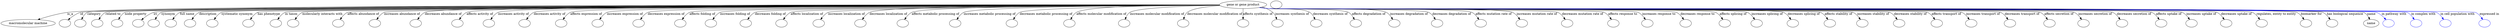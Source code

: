 digraph {
	graph [bb="0,0,9425.3,122"];
	node [label="\N"];
	"gene or gene product"	 [height=0.5,
		label="gene or gene product",
		pos="4729.7,104",
		width=2.3474];
	"macromolecular machine"	 [height=0.5,
		pos="99.725,18",
		width=2.7701];
	"gene or gene product" -> "macromolecular machine"	 [label=is_a,
		lp="280,61",
		pos="e,142.59,34.362 4644.9,103.64 4038.4,101.06 380.57,84.793 268.17,68 228.53,62.077 185.2,49.06 152.41,37.793"];
	id	 [color=black,
		height=0.5,
		label="",
		pos="244.72,18",
		width=0.75];
	"gene or gene product" -> id	 [color=black,
		label=id,
		lp="331.17,61",
		pos="e,261.5,32.366 4645,103.94 4042.8,103.47 432.52,99.323 324.83,68 304.7,62.143 284.69,49.658 269.7,38.63",
		style=solid];
	category	 [color=black,
		height=0.5,
		label="",
		pos="316.72,18",
		width=0.75];
	"gene or gene product" -> category	 [color=black,
		label=category,
		lp="381.82,61",
		pos="e,325.56,35.316 4644.9,103.79 4040.4,102.26 407.73,92.078 357.53,68 346.7,62.806 337.79,53.196 331.08,43.778",
		style=solid];
	"related to"	 [color=black,
		height=0.5,
		label="",
		pos="388.72,18",
		width=0.75];
	"gene or gene product" -> "related to"	 [color=black,
		label="related to",
		lp="452.96,61",
		pos="e,396.5,35.275 4644.8,103.8 4045.4,102.35 475.13,92.682 426.25,68 415.97,62.809 407.77,53.333 401.68,44.015",
		style=solid];
	"node property"	 [color=black,
		height=0.5,
		label="",
		pos="460.72,18",
		width=0.75];
	"gene or gene product" -> "node property"	 [color=black,
		label="node property",
		lp="538.8,61",
		pos="e,468.93,35.292 4644.8,103.78 4051.5,102.2 547.79,91.841 499.58,68 489.13,62.829 480.66,53.356 474.34,44.036",
		style=solid];
	iri	 [color=black,
		height=0.5,
		label="",
		pos="532.72,18",
		width=0.75];
	"gene or gene product" -> iri	 [color=black,
		label=iri,
		lp="617.95,61",
		pos="e,549.12,32.36 4645,103.9 4065.9,103.17 711.5,97.664 611.28,68 591.46,62.132 571.83,49.647 557.16,38.621",
		style=solid];
	synonym	 [color=black,
		height=0.5,
		label="",
		pos="604.72,18",
		width=0.75];
	"gene or gene product" -> synonym	 [color=black,
		label=synonym,
		lp="671.39,61",
		pos="e,613.51,35.312 4645,103.74 4064.1,101.94 692.1,90.475 645.39,68 634.58,62.801 625.69,53.19 619.02,43.773",
		style=solid];
	"full name"	 [color=black,
		height=0.5,
		label="",
		pos="676.72,18",
		width=0.75];
	"gene or gene product" -> "full name"	 [color=black,
		label="full name",
		lp="745.35,61",
		pos="e,685.86,35.323 4645.1,103.72 4070.7,101.8 764.45,89.764 718.47,68 707.51,62.815 698.41,53.206 691.53,43.787",
		style=solid];
	description	 [color=black,
		height=0.5,
		label="",
		pos="748.72,18",
		width=0.75];
	"gene or gene product" -> description	 [color=black,
		label=description,
		lp="825.83,61",
		pos="e,758.8,34.867 4644.9,103.68 4076.4,101.52 840.05,88.293 794.52,68 782.71,62.738 772.6,52.788 764.91,43.141",
		style=solid];
	"systematic synonym"	 [color=black,
		height=0.5,
		label="",
		pos="833.72,18",
		width=0.75];
	"gene or gene product" -> "systematic synonym"	 [color=black,
		label="systematic synonym",
		lp="937.69,61",
		pos="e,843.88,34.869 4645,103.67 4083.8,101.4 924.32,87.771 879.79,68 867.94,62.74 857.78,52.79 850.04,43.143",
		style=solid];
	"has phenotype"	 [color=black,
		height=0.5,
		label="",
		pos="970.72,18",
		width=0.75];
	"gene or gene product" -> "has phenotype"	 [color=black,
		label="has phenotype",
		lp="1057,61",
		pos="e,980.71,34.862 4644.9,103.64 4095.2,101.25 1059.1,87.169 1016.2,68 1004.5,62.731 994.43,52.781 986.79,43.135",
		style=solid];
	"in taxon"	 [color=black,
		height=0.5,
		label="",
		pos="1071.7,18",
		width=0.75];
	"gene or gene product" -> "in taxon"	 [color=black,
		label="in taxon",
		lp="1143.5,61",
		pos="e,1082.6,34.887 4645.1,103.6 4105.1,100.99 1162.1,85.952 1120.2,68 1107.9,62.71 1097.1,52.615 1088.9,42.874",
		style=solid];
	"molecularly interacts with"	 [color=black,
		height=0.5,
		label="",
		pos="1143.7,18",
		width=0.75];
	"gene or gene product" -> "molecularly interacts with"	 [color=black,
		label="molecularly interacts with",
		lp="1260.8,61",
		pos="e,1153.5,35.339 4645,103.61 4110.5,101.09 1228.1,86.632 1187.6,68 1176.2,62.782 1166.6,53.033 1159.3,43.519",
		style=solid];
	"affects abundance of"	 [color=black,
		height=0.5,
		label="",
		pos="1310.7,18",
		width=0.75];
	"gene or gene product" -> "affects abundance of"	 [color=black,
		label="affects abundance of",
		lp="1415.5,61",
		pos="e,1321,34.866 4644.9,103.55 4125.4,100.74 1395.9,85.149 1357.1,68 1345.3,62.736 1335,52.786 1327.2,43.14",
		style=solid];
	"increases abundance of"	 [color=black,
		height=0.5,
		label="",
		pos="1449.7,18",
		width=0.75];
	"gene or gene product" -> "increases abundance of"	 [color=black,
		label="increases abundance of",
		lp="1561.6,61",
		pos="e,1459.9,34.862 4645.1,103.51 4139,100.54 1533,84.466 1495.9,68 1484,62.73 1473.9,52.78 1466.1,43.134",
		style=solid];
	"decreases abundance of"	 [color=black,
		height=0.5,
		label="",
		pos="1602.7,18",
		width=0.75];
	"gene or gene product" -> "decreases abundance of"	 [color=black,
		label="decreases abundance of",
		lp="1714.8,61",
		pos="e,1612.8,34.856 4645,103.93 4156.5,103.44 1718.9,99.41 1648.6,68 1636.8,62.723 1626.7,52.772 1618.9,43.127",
		style=solid];
	"affects activity of"	 [color=black,
		height=0.5,
		label="",
		pos="1757.7,18",
		width=0.75];
	"gene or gene product" -> "affects activity of"	 [color=black,
		label="affects activity of",
		lp="1853.6,61",
		pos="e,1768,34.857 4645.1,103.87 4171.7,103.06 1870.6,97.599 1804,68 1792.1,62.725 1781.9,52.773 1774.2,43.129",
		style=solid];
	"increases activity of"	 [color=black,
		height=0.5,
		label="",
		pos="1878.7,18",
		width=0.75];
	"gene or gene product" -> "increases activity of"	 [color=black,
		label="increases activity of",
		lp="1981.7,61",
		pos="e,1888.9,34.853 4645.2,103.83 4183.9,102.8 1988.4,96.41 1924.8,68 1912.9,62.719 1902.8,52.766 1895,43.123",
		style=solid];
	"decreases activity of"	 [color=black,
		height=0.5,
		label="",
		pos="2013.7,18",
		width=0.75];
	"gene or gene product" -> "decreases activity of"	 [color=black,
		label="decreases activity of",
		lp="2116.9,61",
		pos="e,2023.8,34.847 4644.9,103.78 4196.4,102.49 2119.8,95.083 2059.4,68 2047.7,62.711 2037.6,52.758 2029.9,43.115",
		style=solid];
	"affects expression of"	 [color=black,
		height=0.5,
		label="",
		pos="2150.7,18",
		width=0.75];
	"gene or gene product" -> "affects expression of"	 [color=black,
		label="affects expression of",
		lp="2255.5,61",
		pos="e,2161,34.85 4645,103.71 4211,102.09 2254.3,93.413 2197.1,68 2185.2,62.715 2175,52.762 2167.2,43.119",
		style=solid];
	"increases expression of"	 [color=black,
		height=0.5,
		label="",
		pos="2289.7,18",
		width=0.75];
	"gene or gene product" -> "increases expression of"	 [color=black,
		label="increases expression of",
		lp="2401.6,61",
		pos="e,2299.9,34.844 4645.2,103.64 4226.2,101.73 2389.7,92.029 2335.9,68 2324,62.707 2313.9,52.753 2306.1,43.111",
		style=solid];
	"decreases expression of"	 [color=black,
		height=0.5,
		label="",
		pos="2442.7,18",
		width=0.75];
	"gene or gene product" -> "decreases expression of"	 [color=black,
		label="decreases expression of",
		lp="2554.8,61",
		pos="e,2452.8,34.836 4645,103.55 4242.3,101.31 2538.6,90.505 2488.6,68 2476.8,62.697 2466.7,52.742 2459,43.102",
		style=solid];
	"affects folding of"	 [color=black,
		height=0.5,
		label="",
		pos="2597.7,18",
		width=0.75];
	"gene or gene product" -> "affects folding of"	 [color=black,
		label="affects folding of",
		lp="2691.8,61",
		pos="e,2607.8,34.831 4645.2,103.45 4260.2,100.83 2689.9,88.871 2643.6,68 2631.8,62.69 2621.7,52.734 2614,43.095",
		style=solid];
	"increases folding of"	 [color=black,
		height=0.5,
		label="",
		pos="2716.7,18",
		width=0.75];
	"gene or gene product" -> "increases folding of"	 [color=black,
		label="increases folding of",
		lp="2817.9,61",
		pos="e,2726.8,34.824 4645.1,103.36 4273.8,100.44 2805.8,87.676 2762.3,68 2750.6,62.682 2740.5,52.724 2732.8,43.086",
		style=solid];
	"decreases folding of"	 [color=black,
		height=0.5,
		label="",
		pos="2849.7,18",
		width=0.75];
	"gene or gene product" -> "decreases folding of"	 [color=black,
		label="decreases folding of",
		lp="2952.1,61",
		pos="e,2859.7,34.815 4645.2,103.25 4290,99.985 2935.3,86.351 2895,68 2883.3,62.67 2873.3,52.711 2865.7,43.075",
		style=solid];
	"affects localization of"	 [color=black,
		height=0.5,
		label="",
		pos="2985.7,18",
		width=0.75];
	"gene or gene product" -> "affects localization of"	 [color=black,
		label="affects localization of",
		lp="3091.2,61",
		pos="e,2995.6,34.806 4645.2,103.12 4307,99.471 3067.7,84.978 3030.7,68 3019,62.658 3009.1,52.697 3001.6,43.063",
		style=solid];
	"increases localization of"	 [color=black,
		height=0.5,
		label="",
		pos="3129.7,18",
		width=0.75];
	"gene or gene product" -> "increases localization of"	 [color=black,
		label="increases localization of",
		lp="3242.4,61",
		pos="e,3139.5,34.795 4645.1,102.95 4325.5,98.864 3208.1,83.502 3174.5,68 3162.8,62.644 3153,52.68 3145.5,43.049",
		style=solid];
	"decreases localization of"	 [color=black,
		height=0.5,
		label="",
		pos="3287.7,18",
		width=0.75];
	"gene or gene product" -> "decreases localization of"	 [color=black,
		label="decreases localization of",
		lp="3401.5,61",
		pos="e,3297.7,35.274 4645.2,103.67 4351.8,102.3 3391.7,95.715 3332.1,68 3320.7,62.7 3311,52.939 3303.6,43.438",
		style=solid];
	"affects metabolic processing of"	 [color=black,
		height=0.5,
		label="",
		pos="3448.7,18",
		width=0.75];
	"gene or gene product" -> "affects metabolic processing of"	 [color=black,
		label="affects metabolic processing of",
		lp="3578.9,61",
		pos="e,3458.2,35.244 4644.9,103.42 4373.8,101.31 3543.3,92.843 3491.4,68 3480.4,62.716 3471.1,53.092 3464.1,43.687",
		style=solid];
	"increases metabolic processing of"	 [color=black,
		height=0.5,
		label="",
		pos="3645.7,18",
		width=0.75];
	"gene or gene product" -> "increases metabolic processing of"	 [color=black,
		label="increases metabolic processing of",
		lp="3782,61",
		pos="e,3654.8,35.208 4645,102.96 4404.1,99.756 3729.9,88.957 3687.2,68 3676.3,62.672 3667.3,53.04 3660.5,43.642",
		style=solid];
	"decreases metabolic processing of"	 [color=black,
		height=0.5,
		label="",
		pos="3857.7,18",
		width=0.75];
	"gene or gene product" -> "decreases metabolic processing of"	 [color=black,
		label="decreases metabolic processing of",
		lp="3993.2,61",
		pos="e,3866.1,35.148 4645.4,102.25 4440.3,97.748 3929.7,84.898 3896.9,68 3886.5,62.652 3878,53.149 3871.6,43.854",
		style=solid];
	"affects molecular modification of"	 [color=black,
		height=0.5,
		label="",
		pos="4071.7,18",
		width=0.75];
	"gene or gene product" -> "affects molecular modification of"	 [color=black,
		label="affects molecular modification of",
		lp="4199.7,61",
		pos="e,4078.7,35.524 4645.1,103.24 4485.4,101.22 4151.5,93.904 4105.8,68 4096.3,62.643 4088.9,53.445 4083.5,44.387",
		style=solid];
	"increases molecular modification of"	 [color=black,
		height=0.5,
		label="",
		pos="4280.7,18",
		width=0.75];
	"gene or gene product" -> "increases molecular modification of"	 [color=black,
		label="increases molecular modification of",
		lp="4408.8,61",
		pos="e,4285.8,35.822 4646.3,101.05 4531.6,96.365 4336.1,85.87 4308.5,68 4300.2,62.611 4294.1,53.816 4289.8,45.094",
		style=solid];
	"decreases molecular modification of"	 [color=black,
		height=0.5,
		label="",
		pos="4503.7,18",
		width=0.75];
	"gene or gene product" -> "decreases molecular modification of"	 [color=black,
		label="decreases molecular modification of",
		lp="4625,61",
		pos="e,4506.3,36.346 4649.6,98.106 4600.1,92.96 4542.4,83.766 4523.2,68 4516.4,62.462 4512,54.266 4509.1,46.103",
		style=solid];
	"affects synthesis of"	 [color=black,
		height=0.5,
		label="",
		pos="4729.7,18",
		width=0.75];
	"gene or gene product" -> "affects synthesis of"	 [color=black,
		label="affects synthesis of",
		lp="4783.3,61",
		pos="e,4729.7,36.212 4729.7,85.762 4729.7,74.36 4729.7,59.434 4729.7,46.494",
		style=solid];
	"increases synthesis of"	 [color=black,
		height=0.5,
		label="",
		pos="4859.7,18",
		width=0.75];
	"gene or gene product" -> "increases synthesis of"	 [color=black,
		label="increases synthesis of",
		lp="4908.4,61",
		pos="e,4855.8,35.894 4793.9,92.228 4809.6,86.902 4825.5,79.182 4837.7,68 4844.3,62.005 4849,53.687 4852.3,45.554",
		style=solid];
	"decreases synthesis of"	 [color=black,
		height=0.5,
		label="",
		pos="5003.7,18",
		width=0.75];
	"gene or gene product" -> "decreases synthesis of"	 [color=black,
		label="decreases synthesis of",
		lp="5048.5,61",
		pos="e,4997.4,35.734 4791.3,91.578 4802.1,89.583 4813.2,87.639 4823.7,86 4856.7,80.861 4944.6,85.942 4972.7,68 4981.4,62.454 4988.1,53.508 \
4992.9,44.706",
		style=solid];
	"affects degradation of"	 [color=black,
		height=0.5,
		label="",
		pos="5150.7,18",
		width=0.75];
	"gene or gene product" -> "affects degradation of"	 [color=black,
		label="affects degradation of",
		lp="5191.6,61",
		pos="e,5143.1,35.53 4790,91.286 4801.2,89.262 4812.8,87.383 4823.7,86 4888,77.891 5058,99.305 5114.7,68 5124.4,62.651 5132.2,53.454 5137.9,\
44.395",
		style=solid];
	"increases degradation of"	 [color=black,
		height=0.5,
		label="",
		pos="5295.7,18",
		width=0.75];
	"gene or gene product" -> "increases degradation of"	 [color=black,
		label="increases degradation of",
		lp="5342.7,61",
		pos="e,5287.4,35.153 4789.4,91.194 4800.8,89.153 4812.6,87.291 4823.7,86 4871.6,80.457 5213.9,90.02 5256.7,68 5267.1,62.659 5275.6,53.157 \
5282,43.861",
		style=solid];
	"decreases degradation of"	 [color=black,
		height=0.5,
		label="",
		pos="5454.7,18",
		width=0.75];
	"gene or gene product" -> "decreases degradation of"	 [color=black,
		label="decreases degradation of",
		lp="5501.9,61",
		pos="e,5446.1,35.211 4789.2,91.139 4800.6,89.089 4812.5,87.238 4823.7,86 4889,78.799 5356,97.357 5414.7,68 5425.4,62.675 5434.1,53.044 \
5440.7,43.646",
		style=solid];
	"affects mutation rate of"	 [color=black,
		height=0.5,
		label="",
		pos="5615.7,18",
		width=0.75];
	"gene or gene product" -> "affects mutation rate of"	 [color=black,
		label="affects mutation rate of",
		lp="5657.7,61",
		pos="e,5606.8,35.249 4788.9,91.125 4800.4,89.062 4812.4,87.211 4823.7,86 4865.2,81.56 5537.2,86.302 5574.7,68 5585.5,62.723 5594.5,53.1 \
5601.2,43.694",
		style=solid];
	"increases mutation rate of"	 [color=black,
		height=0.5,
		label="",
		pos="5768.7,18",
		width=0.75];
	"gene or gene product" -> "increases mutation rate of"	 [color=black,
		label="increases mutation rate of",
		lp="5817.8,61",
		pos="e,5759.5,35.277 4788.9,91.088 4800.4,89.029 4812.4,87.188 4823.7,86 4873.6,80.763 5681.5,89.646 5726.7,68 5737.7,62.758 5746.8,53.14 \
5753.8,43.73",
		style=solid];
	"decreases mutation rate of"	 [color=black,
		height=0.5,
		label="",
		pos="5935.7,18",
		width=0.75];
	"gene or gene product" -> "decreases mutation rate of"	 [color=black,
		label="decreases mutation rate of",
		lp="5986,61",
		pos="e,5926.5,35.291 4788.9,91.06 4800.4,89.003 4812.4,87.17 4823.7,86 4882.9,79.887 5840,93.564 5893.7,68 5904.7,62.775 5913.8,53.16 \
5920.8,43.747",
		style=solid];
	"affects response to"	 [color=black,
		height=0.5,
		label="",
		pos="6105.7,18",
		width=0.75];
	"gene or gene product" -> "affects response to"	 [color=black,
		label="affects response to",
		lp="6134.7,61",
		pos="e,6096.5,35.301 4788.7,91.084 4800.2,89.011 4812.3,87.166 4823.7,86 4892.3,78.995 6001.5,97.553 6063.7,68 6074.7,62.788 6083.8,53.175 \
6090.8,43.76",
		style=solid];
	"increases response to"	 [color=black,
		height=0.5,
		label="",
		pos="6232.7,18",
		width=0.75];
	"gene or gene product" -> "increases response to"	 [color=black,
		label="increases response to",
		lp="6268.8,61",
		pos="e,6223.5,35.307 4788.7,91.072 4800.2,89 4812.3,87.158 4823.7,86 4861.5,82.164 6156.4,84.266 6190.7,68 6201.7,62.795 6210.9,53.183 \
6217.8,43.767",
		style=solid];
	"decreases response to"	 [color=black,
		height=0.5,
		label="",
		pos="6373.7,18",
		width=0.75];
	"gene or gene product" -> "decreases response to"	 [color=black,
		label="decreases response to",
		lp="6411,61",
		pos="e,6364.5,35.313 4788.7,91.061 4800.2,88.989 4812.3,87.151 4823.7,86 4865.4,81.794 6293.9,85.921 6331.7,68 6342.7,62.802 6351.9,53.191 \
6358.8,43.774",
		style=solid];
	"affects splicing of"	 [color=black,
		height=0.5,
		label="",
		pos="6517.7,18",
		width=0.75];
	"gene or gene product" -> "affects splicing of"	 [color=black,
		label="affects splicing of",
		lp="6544.8,61",
		pos="e,6508.5,35.317 4788.7,91.051 4800.2,88.981 4812.3,87.145 4823.7,86 4869.4,81.416 6434.2,87.61 6475.7,68 6486.7,62.808 6495.9,53.198 \
6502.8,43.78",
		style=solid];
	"increases splicing of"	 [color=black,
		height=0.5,
		label="",
		pos="6640.7,18",
		width=0.75];
	"gene or gene product" -> "increases splicing of"	 [color=black,
		label="increases splicing of",
		lp="6674.9,61",
		pos="e,6631.5,35.321 4788.7,91.044 4800.2,88.974 4812.3,87.141 4823.7,86 4872.8,81.094 6554.1,89.053 6598.7,68 6609.7,62.812 6618.9,53.203 \
6625.8,43.784",
		style=solid];
	"decreases splicing of"	 [color=black,
		height=0.5,
		label="",
		pos="6777.7,18",
		width=0.75];
	"gene or gene product" -> "decreases splicing of"	 [color=black,
		label="decreases splicing of",
		lp="6813,61",
		pos="e,6768.5,35.324 4788.7,91.038 4800.2,88.968 4812.3,87.137 4823.7,86 4876.6,80.734 6687.7,90.66 6735.7,68 6746.7,62.816 6755.9,53.207 \
6762.8,43.788",
		style=solid];
	"affects stability of"	 [color=black,
		height=0.5,
		label="",
		pos="6917.7,18",
		width=0.75];
	"gene or gene product" -> "affects stability of"	 [color=black,
		label="affects stability of",
		lp="6945.1,61",
		pos="e,6908.5,35.327 4788.7,91.032 4800.2,88.963 4812.3,87.133 4823.7,86 4880.4,80.367 6824.2,92.303 6875.7,68 6886.7,62.819 6895.9,53.211 \
6902.8,43.792",
		style=solid];
	"increases stability of"	 [color=black,
		height=0.5,
		label="",
		pos="7041.7,18",
		width=0.75];
	"gene or gene product" -> "increases stability of"	 [color=black,
		label="increases stability of",
		lp="7076.3,61",
		pos="e,7032.5,35.329 4788.7,91.027 4800.2,88.959 4812.3,87.13 4823.7,86 4883.9,80.041 6945,93.758 6999.7,68 7010.7,62.822 7019.9,53.214 \
7026.8,43.795",
		style=solid];
	"decreases stability of"	 [color=black,
		height=0.5,
		label="",
		pos="7179.7,18",
		width=0.75];
	"gene or gene product" -> "decreases stability of"	 [color=black,
		label="decreases stability of",
		lp="7215.4,61",
		pos="e,7170.5,35.331 4788.7,91.023 4800.2,88.955 4812.3,87.127 4823.7,86 4887.7,79.679 7079.6,95.377 7137.7,68 7148.7,62.825 7157.9,53.218 \
7164.8,43.797",
		style=solid];
	"affects transport of"	 [color=black,
		height=0.5,
		label="",
		pos="7319.7,18",
		width=0.75];
	"gene or gene product" -> "affects transport of"	 [color=black,
		label="affects transport of",
		lp="7349.5,61",
		pos="e,7310.5,35.333 4788.7,91.019 4800.2,88.951 4812.3,87.125 4823.7,86 4891.6,79.312 7216,97.019 7277.7,68 7288.7,62.827 7297.9,53.22 \
7304.8,43.8",
		style=solid];
	"increases transport of"	 [color=black,
		height=0.5,
		label="",
		pos="7447.7,18",
		width=0.75];
	"gene or gene product" -> "increases transport of"	 [color=black,
		label="increases transport of",
		lp="7484.6,61",
		pos="e,7438.5,35.335 4788.7,91.015 4800.2,88.948 4812.3,87.123 4823.7,86 4895.1,78.976 7340.8,98.521 7405.7,68 7416.7,62.829 7425.9,53.223 \
7432.8,43.802",
		style=solid];
	"decreases transport of"	 [color=black,
		height=0.5,
		label="",
		pos="7590.7,18",
		width=0.75];
	"gene or gene product" -> "decreases transport of"	 [color=black,
		label="decreases transport of",
		lp="7628.8,61",
		pos="e,7581.5,35.336 4788.7,91.012 4800.2,88.945 4812.3,87.121 4823.7,86 4861.4,82.301 7514.5,84.099 7548.7,68 7559.7,62.831 7568.9,53.225 \
7575.8,43.804",
		style=solid];
	"affects secretion of"	 [color=black,
		height=0.5,
		label="",
		pos="7735.7,18",
		width=0.75];
	"gene or gene product" -> "affects secretion of"	 [color=black,
		label="affects secretion of",
		lp="7765.9,61",
		pos="e,7726.5,35.338 4788.7,91.009 4800.2,88.942 4812.3,87.119 4823.7,86 4863.4,82.11 7657.6,84.95 7693.7,68 7704.7,62.833 7713.9,53.227 \
7720.8,43.806",
		style=solid];
	"increases secretion of"	 [color=black,
		height=0.5,
		label="",
		pos="7864.7,18",
		width=0.75];
	"gene or gene product" -> "increases secretion of"	 [color=black,
		label="increases secretion of",
		lp="7902,61",
		pos="e,7855.5,35.339 4788.7,91.006 4800.2,88.94 4812.3,87.117 4823.7,86 4865.2,81.941 7785,85.707 7822.7,68 7833.7,62.834 7842.9,53.229 \
7849.8,43.807",
		style=solid];
	"decreases secretion of"	 [color=black,
		height=0.5,
		label="",
		pos="8007.7,18",
		width=0.75];
	"gene or gene product" -> "decreases secretion of"	 [color=black,
		label="decreases secretion of",
		lp="8046.1,61",
		pos="e,7998.5,35.34 4788.7,91.004 4800.2,88.938 4812.3,87.116 4823.7,86 4867.2,81.753 7926.2,86.546 7965.7,68 7976.7,62.836 7985.9,53.231 \
7992.8,43.809",
		style=solid];
	"affects uptake of"	 [color=black,
		height=0.5,
		label="",
		pos="8153.7,18",
		width=0.75];
	"gene or gene product" -> "affects uptake of"	 [color=black,
		label="affects uptake of",
		lp="8177.2,61",
		pos="e,8144.5,35.341 4788.7,91.002 4800.2,88.935 4812.3,87.114 4823.7,86 4869.2,81.562 8070.4,87.402 8111.7,68 8122.7,62.837 8131.9,53.232 \
8138.8,43.81",
		style=solid];
	"increases uptake of"	 [color=black,
		height=0.5,
		label="",
		pos="8269.7,18",
		width=0.75];
	"gene or gene product" -> "increases uptake of"	 [color=black,
		label="increases uptake of",
		lp="8300.4,61",
		pos="e,8260.5,35.342 4788.4,91.045 4800.1,88.96 4812.2,87.121 4823.7,86 4870.8,81.41 8184.9,88.083 8227.7,68 8238.7,62.838 8247.9,53.234 \
8254.8,43.811",
		style=solid];
	"decreases uptake of"	 [color=black,
		height=0.5,
		label="",
		pos="8399.7,18",
		width=0.75];
	"gene or gene product" -> "decreases uptake of"	 [color=black,
		label="decreases uptake of",
		lp="8431.5,61",
		pos="e,8390.5,35.343 4788.4,91.043 4800,88.959 4812.2,87.12 4823.7,86 4872.6,81.239 8313.3,88.845 8357.7,68 8368.7,62.839 8377.9,53.235 \
8384.8,43.812",
		style=solid];
	"regulates, entity to entity"	 [color=black,
		height=0.5,
		label="",
		pos="8532.7,18",
		width=0.75];
	"gene or gene product" -> "regulates, entity to entity"	 [color=black,
		label="regulates, entity to entity",
		lp="8579.3,61",
		pos="e,8523.5,35.344 4788.4,91.041 4800,88.957 4812.2,87.119 4823.7,86 4874.4,81.065 8444.6,89.625 8490.7,68 8501.7,62.84 8510.9,53.236 \
8517.8,43.813",
		style=solid];
	"biomarker for"	 [color=black,
		height=0.5,
		label="",
		pos="8694.7,18",
		width=0.75];
	"gene or gene product" -> "biomarker for"	 [color=black,
		label="biomarker for",
		lp="8710.4,61",
		pos="e,8685.5,35.345 4788.4,91.039 4800,88.955 4812.2,87.118 4823.7,86 4876.7,80.852 8604.6,90.576 8652.7,68 8663.7,62.842 8672.9,53.237 \
8679.8,43.814",
		style=solid];
	"has biological sequence"	 [color=black,
		height=0.5,
		label="",
		pos="8794.7,18",
		width=0.75];
	"gene or gene product" -> "has biological sequence"	 [color=black,
		label="has biological sequence",
		lp="8838.2,61",
		pos="e,8785.5,35.345 4788.4,91.038 4800,88.954 4812.2,87.117 4823.7,86 4878,80.721 8703.3,91.162 8752.7,68 8763.7,62.842 8772.9,53.238 \
8779.8,43.815",
		style=solid];
	name	 [height=0.5,
		pos="8940.7,18",
		width=0.81271];
	"gene or gene product" -> name	 [color=black,
		label=name,
		lp="8939.9,61",
		pos="e,8934.5,35.707 4788.4,91.037 4800,88.953 4812.2,87.116 4823.7,86 4880.2,80.516 8859,95.348 8908.7,68 8918,62.912 8924.9,53.892 \
8930,44.9",
		style=solid];
	"in pathway with"	 [color=blue,
		height=0.5,
		label="",
		pos="9014.7,18",
		width=0.75];
	"gene or gene product" -> "in pathway with"	 [color=blue,
		label="in pathway with",
		lp="9026.8,61",
		pos="e,9002,34.474 4788.4,91.036 4800,88.952 4812.2,87.116 4823.7,86 4880.9,80.451 8905.1,88.586 8958.7,68 8972.7,62.639 8985.4,52.038 \
8995.1,41.972",
		style=solid];
	"in complex with"	 [color=blue,
		height=0.5,
		label="",
		pos="9116.7,18",
		width=0.75];
	"gene or gene product" -> "in complex with"	 [color=blue,
		label="in complex with",
		lp="9139.2,61",
		pos="e,9107.8,35.335 4788.4,91.035 4800,88.951 4812.2,87.115 4823.7,86 4882.5,80.297 9022.4,93.373 9075.7,68 9086.6,62.83 9095.5,53.224 \
9102.3,43.803",
		style=solid];
	"in cell population with"	 [color=blue,
		height=0.5,
		label="",
		pos="9230.7,18",
		width=0.75];
	"gene or gene product" -> "in cell population with"	 [color=blue,
		label="in cell population with",
		lp="9270.9,61",
		pos="e,9221.5,35.347 4788.4,91.034 4800,88.951 4812.2,87.115 4823.7,86 4884.1,80.149 9133.8,93.72 9188.7,68 9199.7,62.845 9208.9,53.241 \
9215.8,43.818",
		style=solid];
	"expressed in"	 [color=blue,
		height=0.5,
		label="",
		pos="9379.7,18",
		width=0.75];
	"gene or gene product" -> "expressed in"	 [color=blue,
		label="expressed in",
		lp="9390.5,61",
		pos="e,9370.5,35.348 4788.4,91.033 4800,88.949 4812.2,87.114 4823.7,86 4886.1,79.954 9280.9,94.594 9337.7,68 9348.7,62.846 9357.9,53.242 \
9364.8,43.818",
		style=solid];
	"macromolecular machine name"	 [color=black,
		height=0.5,
		label="",
		pos="4859.7,104",
		width=0.75];
}
